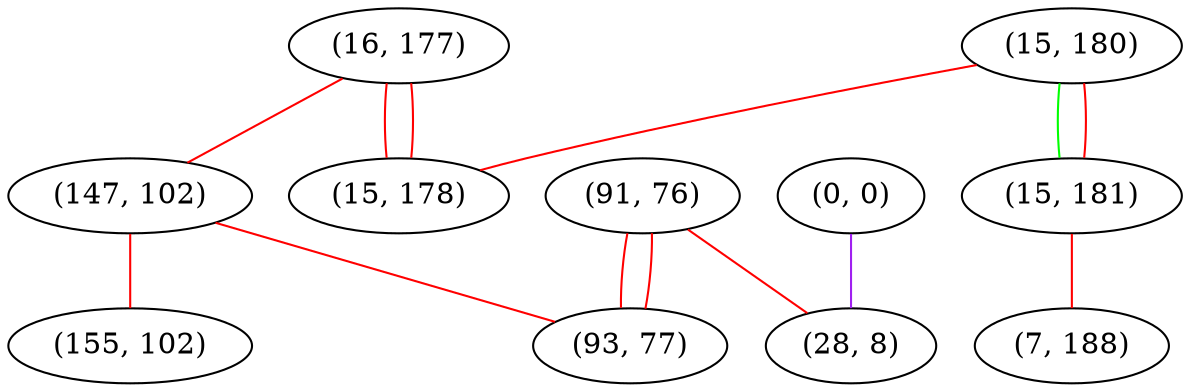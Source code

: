 graph "" {
"(16, 177)";
"(0, 0)";
"(147, 102)";
"(15, 180)";
"(15, 181)";
"(91, 76)";
"(155, 102)";
"(28, 8)";
"(93, 77)";
"(15, 178)";
"(7, 188)";
"(16, 177)" -- "(147, 102)"  [color=red, key=0, weight=1];
"(16, 177)" -- "(15, 178)"  [color=red, key=0, weight=1];
"(16, 177)" -- "(15, 178)"  [color=red, key=1, weight=1];
"(0, 0)" -- "(28, 8)"  [color=purple, key=0, weight=4];
"(147, 102)" -- "(93, 77)"  [color=red, key=0, weight=1];
"(147, 102)" -- "(155, 102)"  [color=red, key=0, weight=1];
"(15, 180)" -- "(15, 181)"  [color=green, key=0, weight=2];
"(15, 180)" -- "(15, 181)"  [color=red, key=1, weight=1];
"(15, 180)" -- "(15, 178)"  [color=red, key=0, weight=1];
"(15, 181)" -- "(7, 188)"  [color=red, key=0, weight=1];
"(91, 76)" -- "(93, 77)"  [color=red, key=0, weight=1];
"(91, 76)" -- "(93, 77)"  [color=red, key=1, weight=1];
"(91, 76)" -- "(28, 8)"  [color=red, key=0, weight=1];
}
